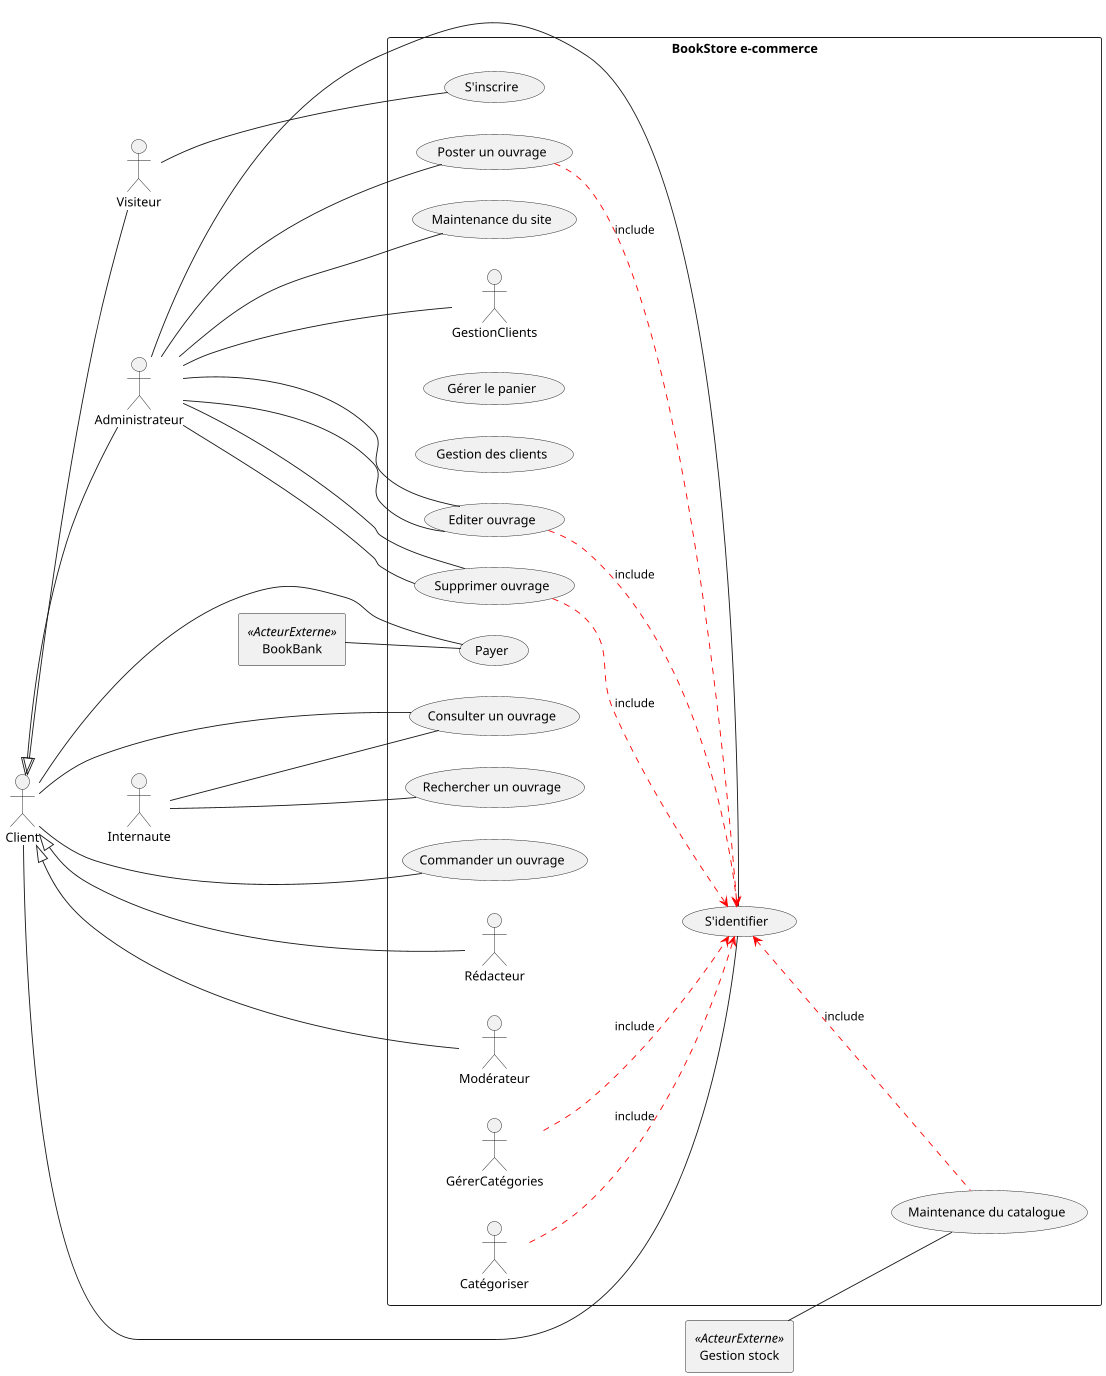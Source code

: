 @startuml Bookstore Usecase

scale 0.9

:Visiteur:
:Administrateur:
:Client:
:Internaute:

agent "BookBank" <<ActeurExterne>> as BookBank
agent "Gestion stock" <<ActeurExterne>> as GestionStock

rectangle "BookStore e-commerce" {

usecase (Poster un ouvrage) as Poster
usecase (Editer ouvrage) as Editer
usecase (Supprimer ouvrage) as Supprimer
usecase (S'identifier) as Authentification
usecase (S'inscrire) as Inscription
usecase (Gérer le panier) as GérerPanier
usecase (Gestion des clients) as GestionCLients
usecase (Rechercher un ouvrage) as RechercherOuvrage
usecase (Consulter un ouvrage) as ConsulterOuvrage
usecase (Commander un ouvrage) as CommanderOuvrage
usecase (Payer) as Payer
usecase (Maintenance du catalogue) as MaintenanceCatalogue
usecase (Maintenance du site) as MaintenanceSite


left to right direction
Client --- Authentification 
Client <|--Administrateur
Client <|--Visiteur
Client <|--Rédacteur
Client <|--Modérateur

Client -- ConsulterOuvrage
Client -- CommanderOuvrage
Client -- Payer

BookBank -- Payer

GestionStock -- MaintenanceCatalogue

Administrateur --- Editer
Administrateur --- Poster
Administrateur --- Supprimer
Administrateur -- Authentification
Administrateur -- Supprimer
Administrateur -- Editer
Administrateur -- GestionClients
Administrateur -- MaintenanceSite

Visiteur --- Inscription

Internaute --- RechercherOuvrage
Internaute --- ConsulterOuvrage

Authentification <.. MaintenanceCatalogue #red : include 
Editer ..> Authentification #red : include
Supprimer ..> Authentification #red : include
GérerCatégories ..> Authentification #red : include
Catégoriser ..> Authentification #red : include
Poster ..> Authentification #red : include


}